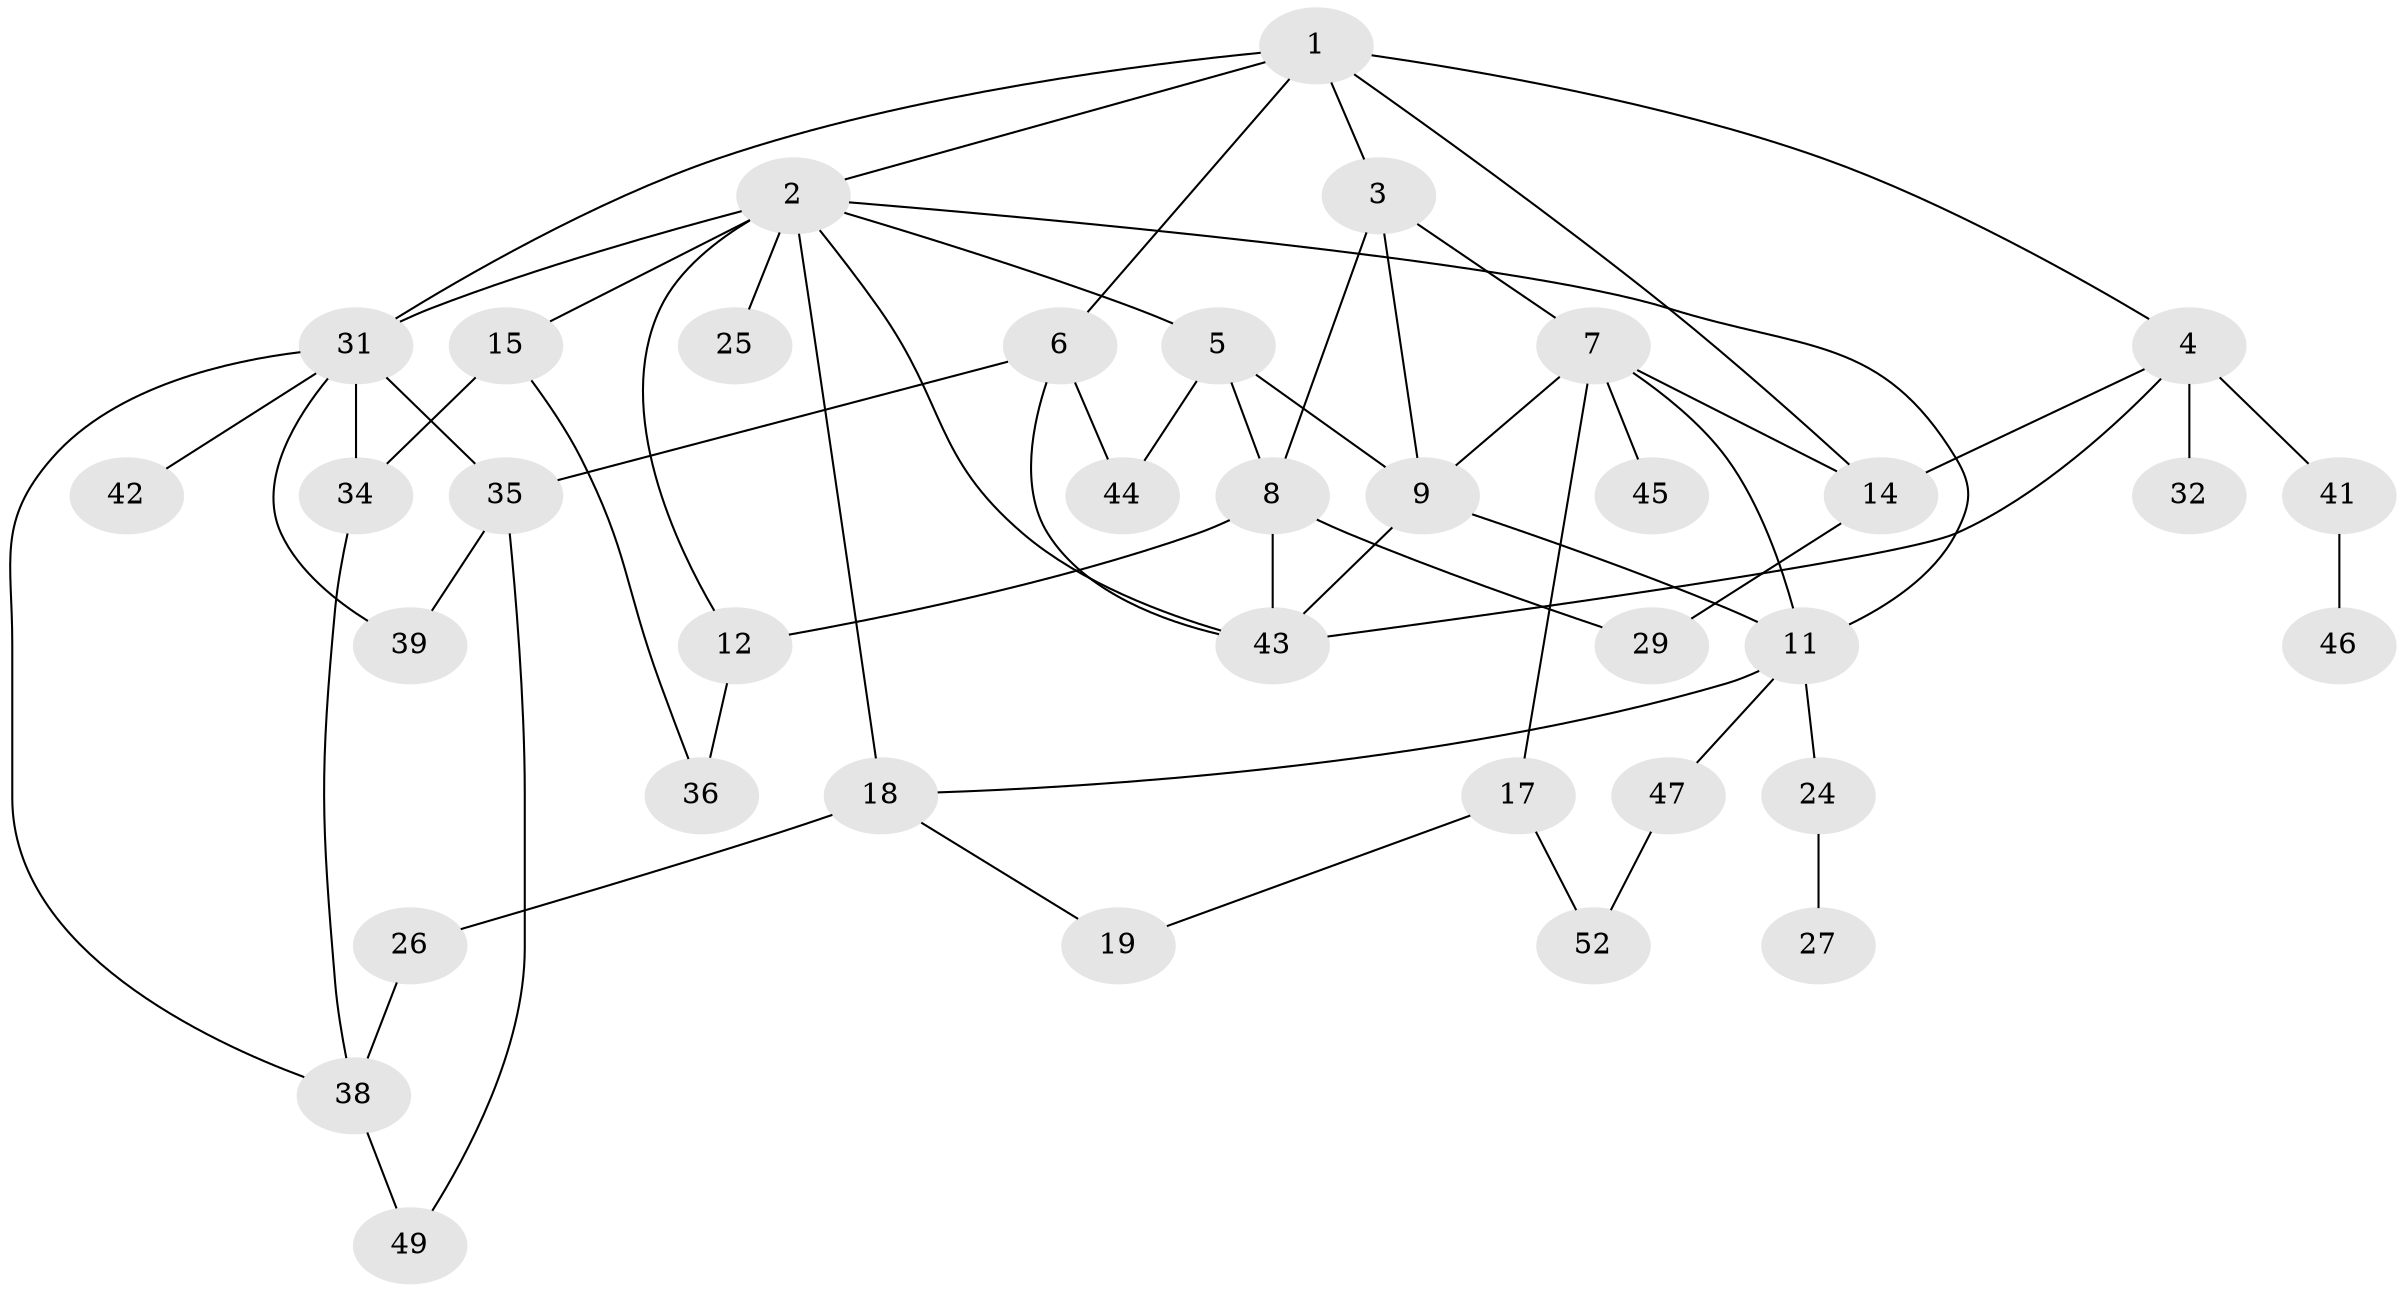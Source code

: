 // original degree distribution, {6: 0.018867924528301886, 9: 0.018867924528301886, 5: 0.05660377358490566, 4: 0.20754716981132076, 3: 0.22641509433962265, 2: 0.2830188679245283, 1: 0.16981132075471697, 7: 0.018867924528301886}
// Generated by graph-tools (version 1.1) at 2025/17/03/04/25 18:17:02]
// undirected, 37 vertices, 61 edges
graph export_dot {
graph [start="1"]
  node [color=gray90,style=filled];
  1;
  2 [super="+23"];
  3 [super="+30"];
  4 [super="+10+22"];
  5;
  6;
  7 [super="+21"];
  8 [super="+37"];
  9 [super="+13"];
  11 [super="+20"];
  12;
  14 [super="+16"];
  15;
  17;
  18;
  19;
  24;
  25;
  26 [super="+28"];
  27;
  29 [super="+33"];
  31;
  32;
  34 [super="+51"];
  35;
  36;
  38 [super="+40+50"];
  39;
  41;
  42;
  43 [super="+48"];
  44;
  45;
  46;
  47;
  49;
  52;
  1 -- 2;
  1 -- 3;
  1 -- 4;
  1 -- 6;
  1 -- 31;
  1 -- 14;
  2 -- 5;
  2 -- 11;
  2 -- 12;
  2 -- 15;
  2 -- 18;
  2 -- 25 [weight=2];
  2 -- 31;
  2 -- 43;
  3 -- 7;
  3 -- 8;
  3 -- 9;
  4 -- 14;
  4 -- 43;
  4 -- 32;
  4 -- 41;
  5 -- 9;
  5 -- 44;
  5 -- 8;
  6 -- 35;
  6 -- 43;
  6 -- 44;
  7 -- 9;
  7 -- 17;
  7 -- 14;
  7 -- 11;
  7 -- 45;
  8 -- 12;
  8 -- 29;
  8 -- 43;
  9 -- 11;
  9 -- 43;
  11 -- 24;
  11 -- 18;
  11 -- 47;
  12 -- 36;
  14 -- 29;
  15 -- 36;
  15 -- 34;
  17 -- 52;
  17 -- 19;
  18 -- 19;
  18 -- 26;
  24 -- 27;
  26 -- 38;
  31 -- 34;
  31 -- 38;
  31 -- 42;
  31 -- 35;
  31 -- 39;
  34 -- 38;
  35 -- 39;
  35 -- 49;
  38 -- 49;
  41 -- 46;
  47 -- 52;
}

